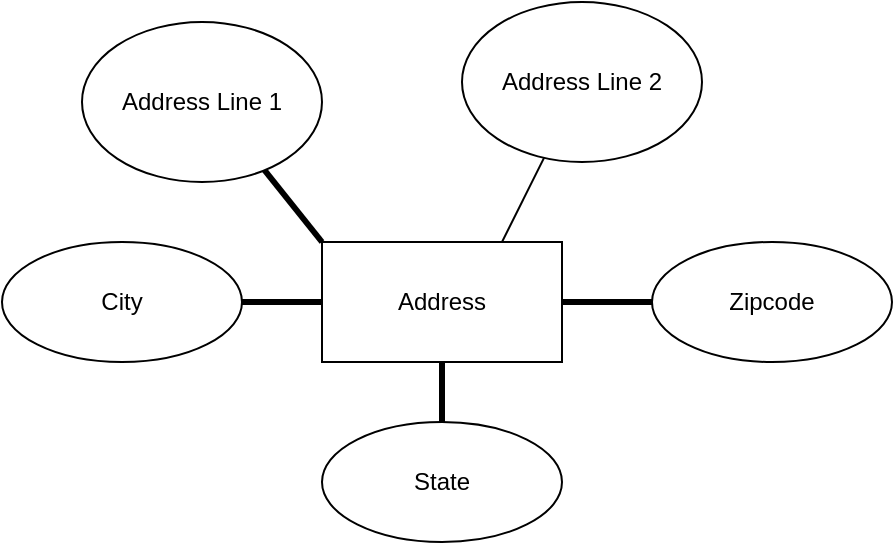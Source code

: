 <mxfile>
    <diagram id="6HXJKmLAbpDCIF3c8X82" name="Page-1">
        <mxGraphModel dx="658" dy="802" grid="1" gridSize="10" guides="1" tooltips="1" connect="1" arrows="1" fold="1" page="1" pageScale="1" pageWidth="850" pageHeight="1100" math="0" shadow="0">
            <root>
                <mxCell id="0"/>
                <mxCell id="1" parent="0"/>
                <mxCell id="4" value="" style="edgeStyle=none;html=1;strokeWidth=3;endArrow=none;endFill=0;" edge="1" parent="1" source="2" target="3">
                    <mxGeometry relative="1" as="geometry"/>
                </mxCell>
                <mxCell id="6" style="edgeStyle=none;html=1;exitX=0;exitY=0;exitDx=0;exitDy=0;endArrow=none;endFill=0;strokeWidth=3;" edge="1" parent="1" source="2">
                    <mxGeometry relative="1" as="geometry">
                        <mxPoint x="220" y="160" as="targetPoint"/>
                    </mxGeometry>
                </mxCell>
                <mxCell id="8" style="edgeStyle=none;html=1;exitX=0.75;exitY=0;exitDx=0;exitDy=0;endArrow=none;endFill=0;strokeWidth=1;" edge="1" parent="1" source="2" target="9">
                    <mxGeometry relative="1" as="geometry">
                        <mxPoint x="350" y="150" as="targetPoint"/>
                    </mxGeometry>
                </mxCell>
                <mxCell id="11" value="" style="edgeStyle=none;html=1;endArrow=none;endFill=0;strokeWidth=3;" edge="1" parent="1" source="2" target="10">
                    <mxGeometry relative="1" as="geometry"/>
                </mxCell>
                <mxCell id="13" value="" style="edgeStyle=none;html=1;endArrow=none;endFill=0;strokeWidth=3;" edge="1" parent="1" source="2" target="12">
                    <mxGeometry relative="1" as="geometry"/>
                </mxCell>
                <mxCell id="2" value="Address" style="rounded=0;whiteSpace=wrap;html=1;" vertex="1" parent="1">
                    <mxGeometry x="260" y="210" width="120" height="60" as="geometry"/>
                </mxCell>
                <mxCell id="3" value="City" style="ellipse;whiteSpace=wrap;html=1;rounded=0;" vertex="1" parent="1">
                    <mxGeometry x="100" y="210" width="120" height="60" as="geometry"/>
                </mxCell>
                <mxCell id="7" value="Address Line 1" style="ellipse;whiteSpace=wrap;html=1;" vertex="1" parent="1">
                    <mxGeometry x="140" y="100" width="120" height="80" as="geometry"/>
                </mxCell>
                <mxCell id="9" value="Address Line 2" style="ellipse;whiteSpace=wrap;html=1;" vertex="1" parent="1">
                    <mxGeometry x="330" y="90" width="120" height="80" as="geometry"/>
                </mxCell>
                <mxCell id="10" value="Zipcode" style="ellipse;whiteSpace=wrap;html=1;rounded=0;strokeWidth=1;" vertex="1" parent="1">
                    <mxGeometry x="425" y="210" width="120" height="60" as="geometry"/>
                </mxCell>
                <mxCell id="12" value="State" style="ellipse;whiteSpace=wrap;html=1;rounded=0;" vertex="1" parent="1">
                    <mxGeometry x="260" y="300" width="120" height="60" as="geometry"/>
                </mxCell>
            </root>
        </mxGraphModel>
    </diagram>
</mxfile>